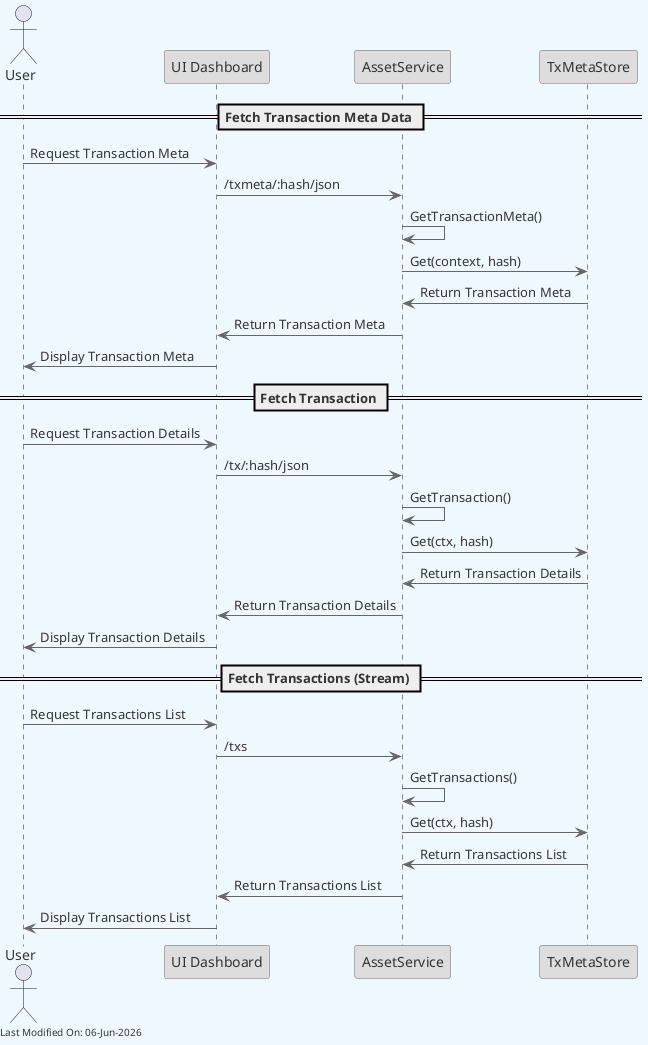 @startuml
skinparam backgroundColor #F0F8FF
skinparam defaultFontColor #333333
skinparam arrowColor #666666

' Define borders for all elements
skinparam entity {
  BorderColor #666666
  BackgroundColor #DDDDDD
}

skinparam control {
  BorderColor #666666
  BackgroundColor #DDDDDD
}

skinparam participant {
  BorderColor #666666
  BackgroundColor #DDDDDD
}



actor User as "User"
participant "UI Dashboard" as UIDashboard
participant "AssetService" as AssetService
participant "TxMetaStore" as TxMetaStore

== Fetch Transaction Meta Data ==
User -> UIDashboard: Request Transaction Meta
UIDashboard -> AssetService: /txmeta/:hash/json
AssetService -> AssetService: GetTransactionMeta()
AssetService -> TxMetaStore: Get(context, hash)
TxMetaStore -> AssetService: Return Transaction Meta
AssetService -> UIDashboard: Return Transaction Meta
UIDashboard -> User: Display Transaction Meta

== Fetch Transaction ==
User -> UIDashboard: Request Transaction Details
UIDashboard -> AssetService: /tx/:hash/json
AssetService -> AssetService: GetTransaction()
AssetService -> TxMetaStore: Get(ctx, hash)
TxMetaStore -> AssetService: Return Transaction Details
AssetService -> UIDashboard: Return Transaction Details
UIDashboard -> User: Display Transaction Details

== Fetch Transactions (Stream) ==
User -> UIDashboard: Request Transactions List
UIDashboard -> AssetService: /txs
AssetService -> AssetService: GetTransactions()
AssetService -> TxMetaStore: Get(ctx, hash)
TxMetaStore -> AssetService: Return Transactions List
AssetService -> UIDashboard: Return Transactions List
UIDashboard -> User: Display Transactions List

left footer Last Modified On: %date("dd-MMM-yyyy")

@enduml
